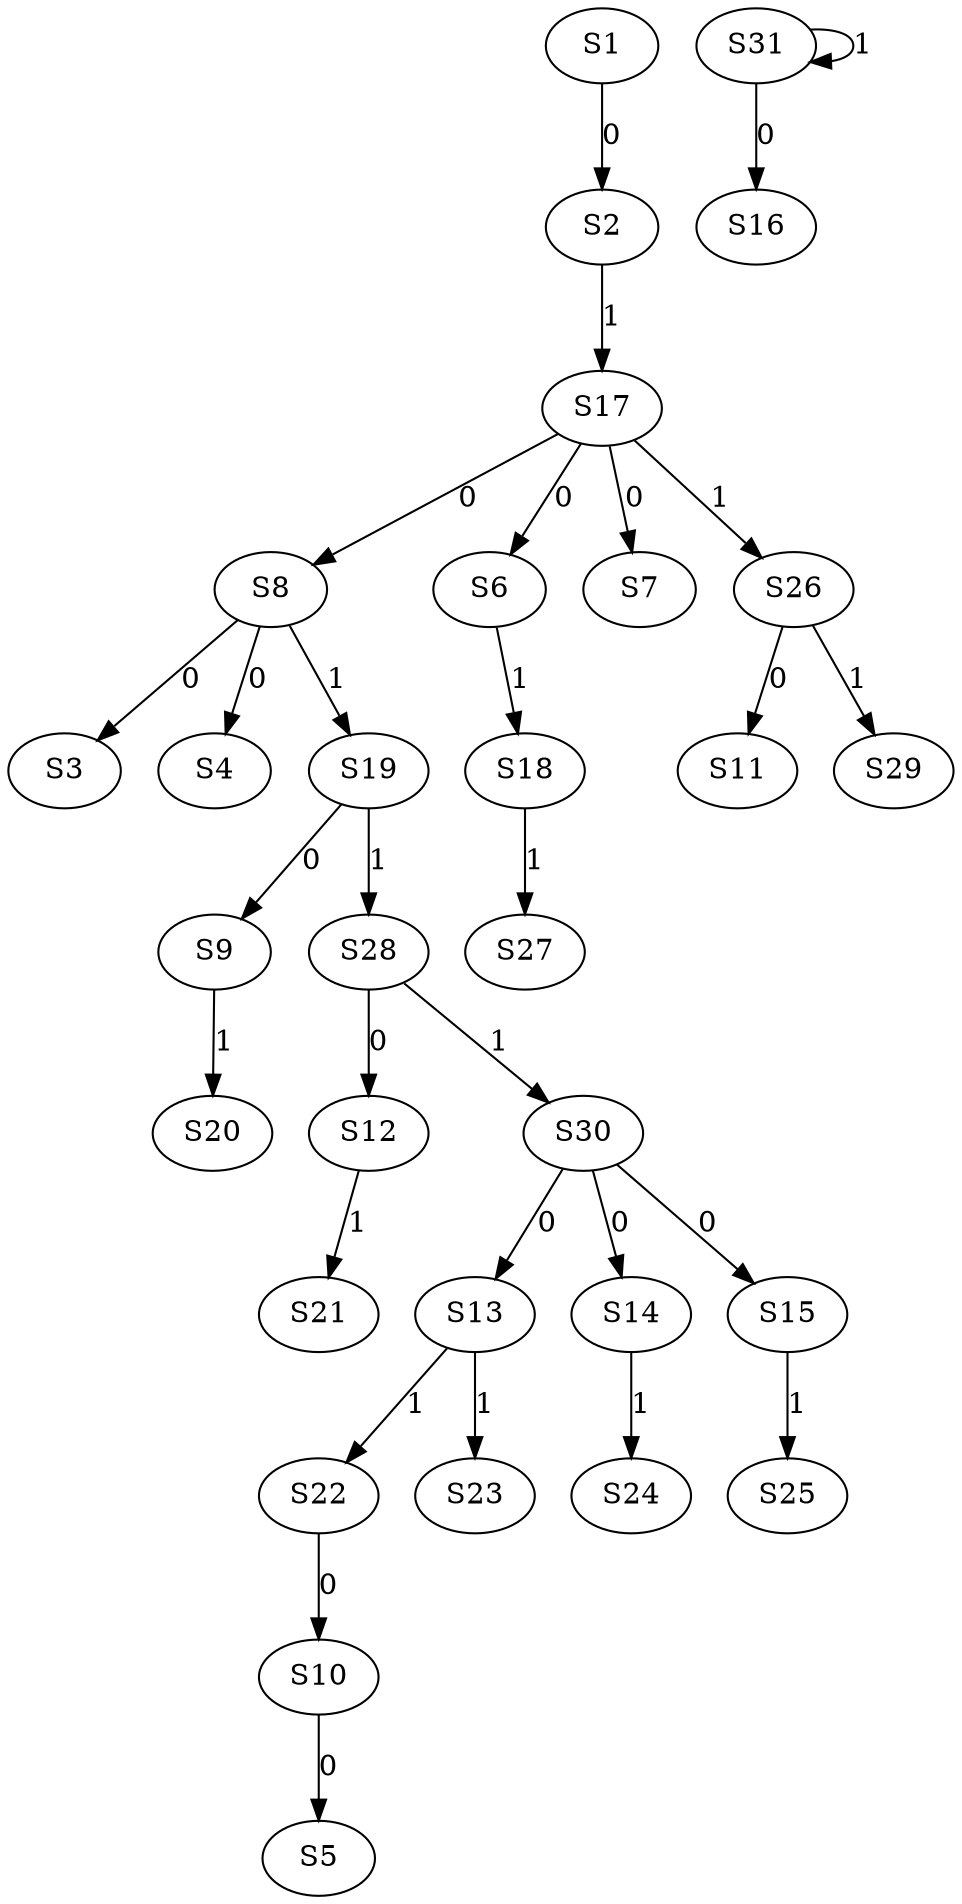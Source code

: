 strict digraph {
	S1 -> S2 [ label = 0 ];
	S8 -> S3 [ label = 0 ];
	S8 -> S4 [ label = 0 ];
	S10 -> S5 [ label = 0 ];
	S17 -> S6 [ label = 0 ];
	S17 -> S7 [ label = 0 ];
	S17 -> S8 [ label = 0 ];
	S19 -> S9 [ label = 0 ];
	S22 -> S10 [ label = 0 ];
	S26 -> S11 [ label = 0 ];
	S28 -> S12 [ label = 0 ];
	S30 -> S13 [ label = 0 ];
	S30 -> S14 [ label = 0 ];
	S30 -> S15 [ label = 0 ];
	S31 -> S16 [ label = 0 ];
	S2 -> S17 [ label = 1 ];
	S6 -> S18 [ label = 1 ];
	S8 -> S19 [ label = 1 ];
	S9 -> S20 [ label = 1 ];
	S12 -> S21 [ label = 1 ];
	S13 -> S22 [ label = 1 ];
	S13 -> S23 [ label = 1 ];
	S14 -> S24 [ label = 1 ];
	S15 -> S25 [ label = 1 ];
	S17 -> S26 [ label = 1 ];
	S18 -> S27 [ label = 1 ];
	S19 -> S28 [ label = 1 ];
	S26 -> S29 [ label = 1 ];
	S28 -> S30 [ label = 1 ];
	S31 -> S31 [ label = 1 ];
}